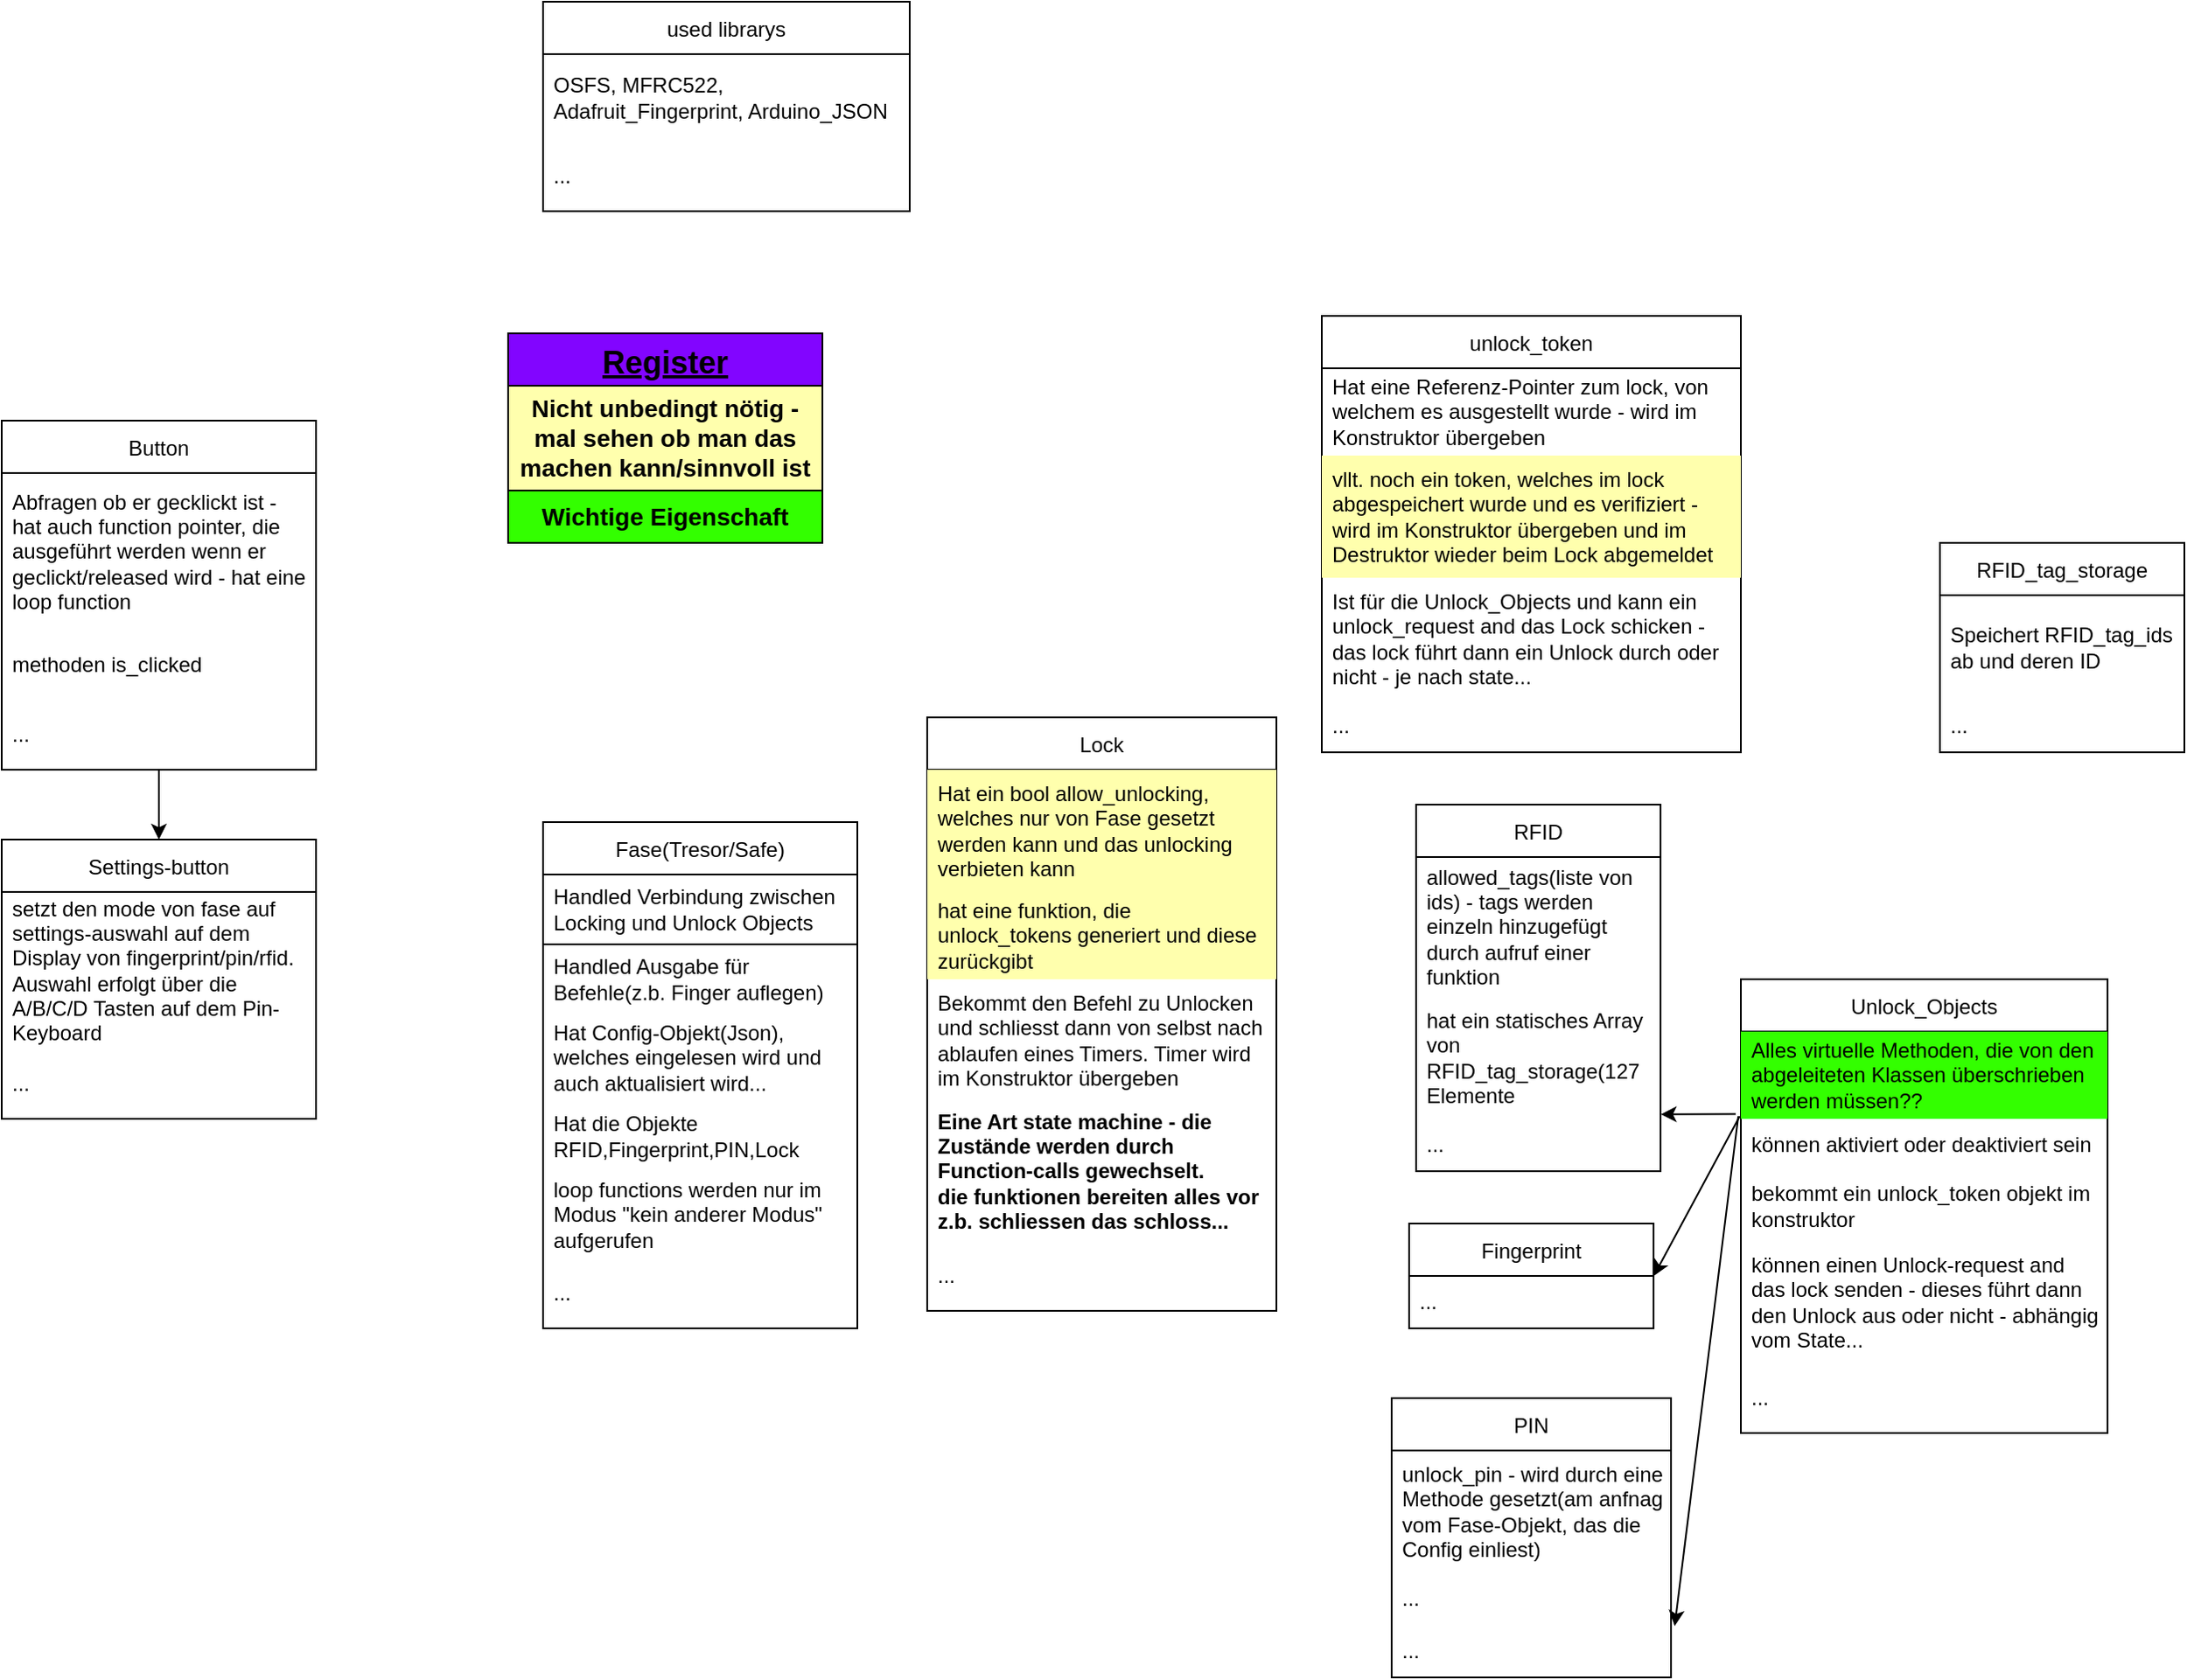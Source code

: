 <mxfile version="16.5.1" type="device" pages="2"><diagram id="ArTV9A8VsWT6kNYOoOH5" name="grobe Strukturierung"><mxGraphModel dx="1844" dy="1810" grid="1" gridSize="10" guides="1" tooltips="1" connect="1" arrows="1" fold="1" page="1" pageScale="1" pageWidth="827" pageHeight="1169" math="0" shadow="0"><root><mxCell id="0"/><mxCell id="1" parent="0"/><mxCell id="092Pz3nQ2Fx21oM5xHP8-6" value="" style="endArrow=classic;html=1;rounded=0;exitX=-0.014;exitY=-0.09;exitDx=0;exitDy=0;entryX=1.001;entryY=-0.087;entryDx=0;entryDy=0;entryPerimeter=0;exitPerimeter=0;" parent="1" source="092Pz3nQ2Fx21oM5xHP8-36" target="092Pz3nQ2Fx21oM5xHP8-22" edge="1"><mxGeometry width="50" height="50" relative="1" as="geometry"><mxPoint x="736" y="430" as="sourcePoint"/><mxPoint x="616" y="350" as="targetPoint"/></mxGeometry></mxCell><mxCell id="092Pz3nQ2Fx21oM5xHP8-7" value="" style="endArrow=classic;html=1;rounded=0;entryX=1.001;entryY=0;entryDx=0;entryDy=0;exitX=-0.003;exitY=-0.05;exitDx=0;exitDy=0;entryPerimeter=0;exitPerimeter=0;" parent="1" source="092Pz3nQ2Fx21oM5xHP8-36" target="092Pz3nQ2Fx21oM5xHP8-27" edge="1"><mxGeometry width="50" height="50" relative="1" as="geometry"><mxPoint x="736" y="430" as="sourcePoint"/><mxPoint x="616" y="430" as="targetPoint"/></mxGeometry></mxCell><mxCell id="092Pz3nQ2Fx21oM5xHP8-8" value="" style="endArrow=classic;html=1;rounded=0;exitX=-0.007;exitY=-0.05;exitDx=0;exitDy=0;entryX=1.013;entryY=0.02;entryDx=0;entryDy=0;entryPerimeter=0;exitPerimeter=0;" parent="1" source="092Pz3nQ2Fx21oM5xHP8-36" target="092Pz3nQ2Fx21oM5xHP8-29" edge="1"><mxGeometry width="50" height="50" relative="1" as="geometry"><mxPoint x="736" y="430" as="sourcePoint"/><mxPoint x="616" y="510" as="targetPoint"/></mxGeometry></mxCell><mxCell id="092Pz3nQ2Fx21oM5xHP8-16" value="Fase(Tresor/Safe)" style="swimlane;fontStyle=0;childLayout=stackLayout;horizontal=1;startSize=30;horizontalStack=0;resizeParent=1;resizeParentMax=0;resizeLast=0;collapsible=1;marginBottom=0;" parent="1" vertex="1"><mxGeometry x="50" y="310" width="180" height="290" as="geometry"/></mxCell><mxCell id="092Pz3nQ2Fx21oM5xHP8-17" value="Handled Verbindung zwischen Locking und Unlock Objects" style="text;strokeColor=default;fillColor=none;align=left;verticalAlign=middle;spacingLeft=4;spacingRight=4;overflow=hidden;points=[[0,0.5],[1,0.5]];portConstraint=eastwest;rotatable=0;whiteSpace=wrap;direction=east;" parent="092Pz3nQ2Fx21oM5xHP8-16" vertex="1"><mxGeometry y="30" width="180" height="40" as="geometry"/></mxCell><mxCell id="092Pz3nQ2Fx21oM5xHP8-18" value="Handled Ausgabe für Befehle(z.b. Finger auflegen)" style="text;strokeColor=none;fillColor=none;align=left;verticalAlign=middle;spacingLeft=4;spacingRight=4;overflow=hidden;points=[[0,0.5],[1,0.5]];portConstraint=eastwest;rotatable=0;labelBorderColor=none;labelBackgroundColor=none;whiteSpace=wrap;" parent="092Pz3nQ2Fx21oM5xHP8-16" vertex="1"><mxGeometry y="70" width="180" height="40" as="geometry"/></mxCell><mxCell id="092Pz3nQ2Fx21oM5xHP8-69" value="Hat Config-Objekt(Json), welches eingelesen wird und  auch aktualisiert wird..." style="text;strokeColor=none;fillColor=none;align=left;verticalAlign=middle;spacingLeft=4;spacingRight=4;overflow=hidden;points=[[0,0.5],[1,0.5]];portConstraint=eastwest;rotatable=0;labelBorderColor=none;labelBackgroundColor=none;whiteSpace=wrap;" parent="092Pz3nQ2Fx21oM5xHP8-16" vertex="1"><mxGeometry y="110" width="180" height="50" as="geometry"/></mxCell><mxCell id="092Pz3nQ2Fx21oM5xHP8-71" value="Hat die Objekte RFID,Fingerprint,PIN,Lock" style="text;strokeColor=none;fillColor=none;align=left;verticalAlign=middle;spacingLeft=4;spacingRight=4;overflow=hidden;points=[[0,0.5],[1,0.5]];portConstraint=eastwest;rotatable=0;labelBorderColor=none;labelBackgroundColor=none;whiteSpace=wrap;" parent="092Pz3nQ2Fx21oM5xHP8-16" vertex="1"><mxGeometry y="160" width="180" height="40" as="geometry"/></mxCell><mxCell id="MorqEqK4jcSv_eMc3jNX-2" value="loop functions werden nur im Modus &quot;kein anderer Modus&quot; aufgerufen" style="text;strokeColor=none;fillColor=none;align=left;verticalAlign=middle;spacingLeft=4;spacingRight=4;overflow=hidden;points=[[0,0.5],[1,0.5]];portConstraint=eastwest;rotatable=0;labelBorderColor=none;labelBackgroundColor=none;whiteSpace=wrap;" vertex="1" parent="092Pz3nQ2Fx21oM5xHP8-16"><mxGeometry y="200" width="180" height="50" as="geometry"/></mxCell><mxCell id="092Pz3nQ2Fx21oM5xHP8-70" value="..." style="text;strokeColor=none;fillColor=none;align=left;verticalAlign=middle;spacingLeft=4;spacingRight=4;overflow=hidden;points=[[0,0.5],[1,0.5]];portConstraint=eastwest;rotatable=0;labelBorderColor=none;labelBackgroundColor=none;whiteSpace=wrap;" parent="092Pz3nQ2Fx21oM5xHP8-16" vertex="1"><mxGeometry y="250" width="180" height="40" as="geometry"/></mxCell><mxCell id="092Pz3nQ2Fx21oM5xHP8-21" value="RFID" style="swimlane;fontStyle=0;childLayout=stackLayout;horizontal=1;startSize=30;horizontalStack=0;resizeParent=1;resizeParentMax=0;resizeLast=0;collapsible=1;marginBottom=0;" parent="1" vertex="1"><mxGeometry x="550" y="300" width="140" height="210" as="geometry"/></mxCell><mxCell id="092Pz3nQ2Fx21oM5xHP8-66" value="allowed_tags(liste von ids) - tags werden einzeln hinzugefügt durch aufruf einer funktion" style="text;strokeColor=none;fillColor=none;align=left;verticalAlign=middle;spacingLeft=4;spacingRight=4;overflow=hidden;points=[[0,0.5],[1,0.5]];portConstraint=eastwest;rotatable=0;whiteSpace=wrap;" parent="092Pz3nQ2Fx21oM5xHP8-21" vertex="1"><mxGeometry y="30" width="140" height="80" as="geometry"/></mxCell><mxCell id="dAs-uPM828F7djGv5tqL-4" value="hat ein statisches Array von RFID_tag_storage(127 Elemente" style="text;strokeColor=none;fillColor=none;align=left;verticalAlign=middle;spacingLeft=4;spacingRight=4;overflow=hidden;points=[[0,0.5],[1,0.5]];portConstraint=eastwest;rotatable=0;whiteSpace=wrap;" parent="092Pz3nQ2Fx21oM5xHP8-21" vertex="1"><mxGeometry y="110" width="140" height="70" as="geometry"/></mxCell><mxCell id="092Pz3nQ2Fx21oM5xHP8-22" value="..." style="text;strokeColor=none;fillColor=none;align=left;verticalAlign=middle;spacingLeft=4;spacingRight=4;overflow=hidden;points=[[0,0.5],[1,0.5]];portConstraint=eastwest;rotatable=0;whiteSpace=wrap;" parent="092Pz3nQ2Fx21oM5xHP8-21" vertex="1"><mxGeometry y="180" width="140" height="30" as="geometry"/></mxCell><mxCell id="092Pz3nQ2Fx21oM5xHP8-26" value="Fingerprint" style="swimlane;fontStyle=0;childLayout=stackLayout;horizontal=1;startSize=30;horizontalStack=0;resizeParent=1;resizeParentMax=0;resizeLast=0;collapsible=1;marginBottom=0;swimlaneFillColor=none;gradientColor=none;" parent="1" vertex="1"><mxGeometry x="546" y="540" width="140" height="60" as="geometry"/></mxCell><mxCell id="092Pz3nQ2Fx21oM5xHP8-27" value="..." style="text;strokeColor=none;fillColor=none;align=left;verticalAlign=middle;spacingLeft=4;spacingRight=4;overflow=hidden;points=[[0,0.5],[1,0.5]];portConstraint=eastwest;rotatable=0;whiteSpace=wrap;" parent="092Pz3nQ2Fx21oM5xHP8-26" vertex="1"><mxGeometry y="30" width="140" height="30" as="geometry"/></mxCell><mxCell id="092Pz3nQ2Fx21oM5xHP8-28" value="PIN" style="swimlane;fontStyle=0;childLayout=stackLayout;horizontal=1;startSize=30;horizontalStack=0;resizeParent=1;resizeParentMax=0;resizeLast=0;collapsible=1;marginBottom=0;" parent="1" vertex="1"><mxGeometry x="536" y="640" width="160" height="160" as="geometry"/></mxCell><mxCell id="092Pz3nQ2Fx21oM5xHP8-67" value="unlock_pin - wird durch eine Methode gesetzt(am anfnag vom Fase-Objekt, das die Config einliest)" style="text;strokeColor=none;fillColor=none;align=left;verticalAlign=middle;spacingLeft=4;spacingRight=4;overflow=hidden;points=[[0,0.5],[1,0.5]];portConstraint=eastwest;rotatable=0;whiteSpace=wrap;" parent="092Pz3nQ2Fx21oM5xHP8-28" vertex="1"><mxGeometry y="30" width="160" height="70" as="geometry"/></mxCell><mxCell id="MorqEqK4jcSv_eMc3jNX-1" value="..." style="text;strokeColor=none;fillColor=none;align=left;verticalAlign=middle;spacingLeft=4;spacingRight=4;overflow=hidden;points=[[0,0.5],[1,0.5]];portConstraint=eastwest;rotatable=0;whiteSpace=wrap;" vertex="1" parent="092Pz3nQ2Fx21oM5xHP8-28"><mxGeometry y="100" width="160" height="30" as="geometry"/></mxCell><mxCell id="092Pz3nQ2Fx21oM5xHP8-29" value="..." style="text;strokeColor=none;fillColor=none;align=left;verticalAlign=middle;spacingLeft=4;spacingRight=4;overflow=hidden;points=[[0,0.5],[1,0.5]];portConstraint=eastwest;rotatable=0;whiteSpace=wrap;" parent="092Pz3nQ2Fx21oM5xHP8-28" vertex="1"><mxGeometry y="130" width="160" height="30" as="geometry"/></mxCell><mxCell id="092Pz3nQ2Fx21oM5xHP8-30" value="Lock" style="swimlane;fontStyle=0;childLayout=stackLayout;horizontal=1;startSize=30;horizontalStack=0;resizeParent=1;resizeParentMax=0;resizeLast=0;collapsible=1;marginBottom=0;" parent="1" vertex="1"><mxGeometry x="270" y="250" width="200" height="340" as="geometry"/></mxCell><mxCell id="092Pz3nQ2Fx21oM5xHP8-44" value="Hat ein bool allow_unlocking, welches nur von Fase gesetzt werden kann und das unlocking verbieten kann" style="text;strokeColor=none;fillColor=#FFFFAD;align=left;verticalAlign=middle;spacingLeft=4;spacingRight=4;overflow=hidden;points=[[0,0.5],[1,0.5]];portConstraint=eastwest;rotatable=0;labelBorderColor=none;labelBackgroundColor=none;whiteSpace=wrap;fontStyle=0;fontColor=#000000;" parent="092Pz3nQ2Fx21oM5xHP8-30" vertex="1"><mxGeometry y="30" width="200" height="70" as="geometry"/></mxCell><mxCell id="092Pz3nQ2Fx21oM5xHP8-54" value="hat eine funktion, die unlock_tokens generiert und diese zurückgibt" style="text;strokeColor=none;fillColor=#FFFFAD;align=left;verticalAlign=middle;spacingLeft=4;spacingRight=4;overflow=hidden;points=[[0,0.5],[1,0.5]];portConstraint=eastwest;rotatable=0;labelBorderColor=none;labelBackgroundColor=none;whiteSpace=wrap;gradientColor=none;rounded=0;shadow=0;sketch=0;glass=0;fontColor=#000000;" parent="092Pz3nQ2Fx21oM5xHP8-30" vertex="1"><mxGeometry y="100" width="200" height="50" as="geometry"/></mxCell><mxCell id="092Pz3nQ2Fx21oM5xHP8-31" value="Bekommt den Befehl zu Unlocken und schliesst dann von selbst nach ablaufen eines Timers. Timer wird im Konstruktor übergeben" style="text;strokeColor=none;fillColor=none;align=left;verticalAlign=middle;spacingLeft=4;spacingRight=4;overflow=hidden;points=[[0,0.5],[1,0.5]];portConstraint=eastwest;rotatable=0;whiteSpace=wrap;" parent="092Pz3nQ2Fx21oM5xHP8-30" vertex="1"><mxGeometry y="150" width="200" height="70" as="geometry"/></mxCell><mxCell id="092Pz3nQ2Fx21oM5xHP8-32" value="Eine Art state machine - die Zustände werden durch Function-calls gewechselt.&#10;die funktionen bereiten alles vor z.b. schliessen das schloss..." style="text;strokeColor=none;fillColor=none;align=left;verticalAlign=middle;spacingLeft=4;spacingRight=4;overflow=hidden;points=[[0,0.5],[1,0.5]];portConstraint=eastwest;rotatable=0;whiteSpace=wrap;rounded=0;glass=0;labelBorderColor=none;fontStyle=1" parent="092Pz3nQ2Fx21oM5xHP8-30" vertex="1"><mxGeometry y="220" width="200" height="80" as="geometry"/></mxCell><mxCell id="092Pz3nQ2Fx21oM5xHP8-41" value="..." style="text;strokeColor=none;fillColor=none;align=left;verticalAlign=middle;spacingLeft=4;spacingRight=4;overflow=hidden;points=[[0,0.5],[1,0.5]];portConstraint=eastwest;rotatable=0;labelBorderColor=none;labelBackgroundColor=none;whiteSpace=wrap;" parent="092Pz3nQ2Fx21oM5xHP8-30" vertex="1"><mxGeometry y="300" width="200" height="40" as="geometry"/></mxCell><mxCell id="092Pz3nQ2Fx21oM5xHP8-34" value="Unlock_Objects" style="swimlane;fontStyle=0;childLayout=stackLayout;horizontal=1;startSize=30;horizontalStack=0;resizeParent=1;resizeParentMax=0;resizeLast=0;collapsible=1;marginBottom=0;" parent="1" vertex="1"><mxGeometry x="736" y="400" width="210" height="260" as="geometry"/></mxCell><mxCell id="092Pz3nQ2Fx21oM5xHP8-73" value="Alles virtuelle Methoden, die von den abgeleiteten Klassen überschrieben werden müssen??" style="text;strokeColor=none;fillColor=#33FF00;align=left;verticalAlign=middle;spacingLeft=4;spacingRight=4;overflow=hidden;points=[[0,0.5],[1,0.5]];portConstraint=eastwest;rotatable=0;labelBorderColor=none;labelBackgroundColor=none;whiteSpace=wrap;fontColor=#000000;" parent="092Pz3nQ2Fx21oM5xHP8-34" vertex="1"><mxGeometry y="30" width="210" height="50" as="geometry"/></mxCell><mxCell id="092Pz3nQ2Fx21oM5xHP8-36" value="können aktiviert oder deaktiviert sein" style="text;strokeColor=none;fillColor=none;align=left;verticalAlign=middle;spacingLeft=4;spacingRight=4;overflow=hidden;points=[[0,0.5],[1,0.5]];portConstraint=eastwest;rotatable=0;labelBorderColor=none;labelBackgroundColor=none;whiteSpace=wrap;" parent="092Pz3nQ2Fx21oM5xHP8-34" vertex="1"><mxGeometry y="80" width="210" height="30" as="geometry"/></mxCell><mxCell id="092Pz3nQ2Fx21oM5xHP8-40" value="bekommt ein unlock_token objekt im konstruktor" style="text;strokeColor=none;fillColor=none;align=left;verticalAlign=middle;spacingLeft=4;spacingRight=4;overflow=hidden;points=[[0,0.5],[1,0.5]];portConstraint=eastwest;rotatable=0;labelBorderColor=none;labelBackgroundColor=none;whiteSpace=wrap;" parent="092Pz3nQ2Fx21oM5xHP8-34" vertex="1"><mxGeometry y="110" width="210" height="40" as="geometry"/></mxCell><mxCell id="092Pz3nQ2Fx21oM5xHP8-38" value="können einen Unlock-request and das lock senden - dieses führt dann den Unlock aus oder nicht - abhängig vom State..." style="text;strokeColor=none;fillColor=none;align=left;verticalAlign=middle;spacingLeft=4;spacingRight=4;overflow=hidden;points=[[0,0.5],[1,0.5]];portConstraint=eastwest;rotatable=0;labelBorderColor=none;labelBackgroundColor=none;whiteSpace=wrap;" parent="092Pz3nQ2Fx21oM5xHP8-34" vertex="1"><mxGeometry y="150" width="210" height="70" as="geometry"/></mxCell><mxCell id="092Pz3nQ2Fx21oM5xHP8-39" value="..." style="text;strokeColor=none;fillColor=none;align=left;verticalAlign=middle;spacingLeft=4;spacingRight=4;overflow=hidden;points=[[0,0.5],[1,0.5]];portConstraint=eastwest;rotatable=0;labelBorderColor=none;labelBackgroundColor=none;whiteSpace=wrap;" parent="092Pz3nQ2Fx21oM5xHP8-34" vertex="1"><mxGeometry y="220" width="210" height="40" as="geometry"/></mxCell><mxCell id="092Pz3nQ2Fx21oM5xHP8-46" value="unlock_token" style="swimlane;fontStyle=0;childLayout=stackLayout;horizontal=1;startSize=30;horizontalStack=0;resizeParent=1;resizeParentMax=0;resizeLast=0;collapsible=1;marginBottom=0;rounded=0;glass=0;labelBackgroundColor=none;labelBorderColor=none;fontFamily=Helvetica;fontSize=12;fontColor=default;strokeColor=default;fillColor=none;gradientColor=none;html=0;" parent="1" vertex="1"><mxGeometry x="496" y="20" width="240" height="250" as="geometry"/></mxCell><mxCell id="092Pz3nQ2Fx21oM5xHP8-52" value="Hat eine Referenz-Pointer zum lock, von welchem es ausgestellt wurde - wird im Konstruktor übergeben" style="text;strokeColor=none;fillColor=none;align=left;verticalAlign=middle;spacingLeft=4;spacingRight=4;overflow=hidden;points=[[0,0.5],[1,0.5]];portConstraint=eastwest;rotatable=0;whiteSpace=wrap;" parent="092Pz3nQ2Fx21oM5xHP8-46" vertex="1"><mxGeometry y="30" width="240" height="50" as="geometry"/></mxCell><mxCell id="092Pz3nQ2Fx21oM5xHP8-53" value="vllt. noch ein token, welches im lock abgespeichert wurde und es verifiziert - wird im Konstruktor übergeben und im Destruktor wieder beim Lock abgemeldet" style="text;strokeColor=none;fillColor=#FFFFAD;align=left;verticalAlign=middle;spacingLeft=4;spacingRight=4;overflow=hidden;points=[[0,0.5],[1,0.5]];portConstraint=eastwest;rotatable=0;whiteSpace=wrap;gradientColor=none;gradientDirection=radial;fontColor=#000000;" parent="092Pz3nQ2Fx21oM5xHP8-46" vertex="1"><mxGeometry y="80" width="240" height="70" as="geometry"/></mxCell><mxCell id="092Pz3nQ2Fx21oM5xHP8-50" value="Ist für die Unlock_Objects und kann ein unlock_request and das Lock schicken - das lock führt dann ein Unlock durch oder nicht - je nach state..." style="text;strokeColor=none;fillColor=none;align=left;verticalAlign=middle;spacingLeft=4;spacingRight=4;overflow=hidden;points=[[0,0.5],[1,0.5]];portConstraint=eastwest;rotatable=0;whiteSpace=wrap;" parent="092Pz3nQ2Fx21oM5xHP8-46" vertex="1"><mxGeometry y="150" width="240" height="70" as="geometry"/></mxCell><mxCell id="092Pz3nQ2Fx21oM5xHP8-51" value="..." style="text;strokeColor=none;fillColor=none;align=left;verticalAlign=middle;spacingLeft=4;spacingRight=4;overflow=hidden;points=[[0,0.5],[1,0.5]];portConstraint=eastwest;rotatable=0;whiteSpace=wrap;" parent="092Pz3nQ2Fx21oM5xHP8-46" vertex="1"><mxGeometry y="220" width="240" height="30" as="geometry"/></mxCell><mxCell id="092Pz3nQ2Fx21oM5xHP8-62" value="Register" style="swimlane;fontStyle=5;childLayout=stackLayout;horizontal=1;startSize=30;horizontalStack=0;resizeParent=1;resizeParentMax=0;resizeLast=0;collapsible=1;marginBottom=0;rounded=0;glass=0;labelBackgroundColor=none;labelBorderColor=none;fontFamily=Helvetica;fontSize=18;fontColor=#000000;strokeColor=default;fillColor=#8205FF;gradientColor=none;gradientDirection=radial;html=0;" parent="1" vertex="1"><mxGeometry x="30" y="30" width="180" height="120" as="geometry"/></mxCell><mxCell id="092Pz3nQ2Fx21oM5xHP8-55" value="Nicht unbedingt nötig - mal sehen ob man das machen kann/sinnvoll ist" style="rounded=0;whiteSpace=wrap;html=1;glass=0;labelBackgroundColor=none;labelBorderColor=none;fontFamily=Helvetica;fontSize=14;fontColor=#030303;strokeColor=default;fillColor=#FFFFAD;gradientColor=none;gradientDirection=radial;fontStyle=1;collapsible=0;resizable=1;expand=1;resizeHeight=0;dropTarget=0;container=0;snapToPoint=0;labelPadding=0;overflow=hidden;absoluteArcSize=0;imageAspect=1;autosize=1;" parent="092Pz3nQ2Fx21oM5xHP8-62" vertex="1"><mxGeometry y="30" width="180" height="60" as="geometry"/></mxCell><mxCell id="092Pz3nQ2Fx21oM5xHP8-74" value="Wichtige Eigenschaft" style="rounded=0;whiteSpace=wrap;html=1;glass=0;labelBackgroundColor=none;labelBorderColor=none;fontFamily=Helvetica;fontSize=14;fontColor=#000000;strokeColor=default;fillColor=#33FF00;gradientColor=none;gradientDirection=radial;fontStyle=1;collapsible=0;resizable=1;expand=1;resizeHeight=0;dropTarget=0;container=0;snapToPoint=0;labelPadding=0;overflow=hidden;absoluteArcSize=0;imageAspect=1;autosize=1;" parent="092Pz3nQ2Fx21oM5xHP8-62" vertex="1"><mxGeometry y="90" width="180" height="30" as="geometry"/></mxCell><mxCell id="dAs-uPM828F7djGv5tqL-1" value="RFID_tag_storage" style="swimlane;fontStyle=0;childLayout=stackLayout;horizontal=1;startSize=30;horizontalStack=0;resizeParent=1;resizeParentMax=0;resizeLast=0;collapsible=1;marginBottom=0;" parent="1" vertex="1"><mxGeometry x="850" y="150" width="140" height="120" as="geometry"/></mxCell><mxCell id="dAs-uPM828F7djGv5tqL-2" value="Speichert RFID_tag_ids ab und deren ID" style="text;strokeColor=none;fillColor=none;align=left;verticalAlign=middle;spacingLeft=4;spacingRight=4;overflow=hidden;points=[[0,0.5],[1,0.5]];portConstraint=eastwest;rotatable=0;whiteSpace=wrap;" parent="dAs-uPM828F7djGv5tqL-1" vertex="1"><mxGeometry y="30" width="140" height="60" as="geometry"/></mxCell><mxCell id="dAs-uPM828F7djGv5tqL-3" value="..." style="text;strokeColor=none;fillColor=none;align=left;verticalAlign=middle;spacingLeft=4;spacingRight=4;overflow=hidden;points=[[0,0.5],[1,0.5]];portConstraint=eastwest;rotatable=0;whiteSpace=wrap;" parent="dAs-uPM828F7djGv5tqL-1" vertex="1"><mxGeometry y="90" width="140" height="30" as="geometry"/></mxCell><mxCell id="MorqEqK4jcSv_eMc3jNX-17" style="edgeStyle=orthogonalEdgeStyle;rounded=0;orthogonalLoop=1;jettySize=auto;html=1;fontColor=#000000;" edge="1" parent="1" source="MorqEqK4jcSv_eMc3jNX-4" target="MorqEqK4jcSv_eMc3jNX-13"><mxGeometry relative="1" as="geometry"/></mxCell><mxCell id="MorqEqK4jcSv_eMc3jNX-4" value="Button" style="swimlane;fontStyle=0;childLayout=stackLayout;horizontal=1;startSize=30;horizontalStack=0;resizeParent=1;resizeParentMax=0;resizeLast=0;collapsible=1;marginBottom=0;" vertex="1" parent="1"><mxGeometry x="-260" y="80" width="180" height="200" as="geometry"/></mxCell><mxCell id="MorqEqK4jcSv_eMc3jNX-12" value="Abfragen ob er gecklickt ist - hat auch function pointer, die ausgeführt werden wenn er geclickt/released wird - hat eine loop function" style="text;strokeColor=none;fillColor=none;align=left;verticalAlign=middle;spacingLeft=4;spacingRight=4;overflow=hidden;points=[[0,0.5],[1,0.5]];portConstraint=eastwest;rotatable=0;labelBorderColor=none;labelBackgroundColor=none;whiteSpace=wrap;" vertex="1" parent="MorqEqK4jcSv_eMc3jNX-4"><mxGeometry y="30" width="180" height="90" as="geometry"/></mxCell><mxCell id="MorqEqK4jcSv_eMc3jNX-11" value="methoden is_clicked" style="text;strokeColor=none;fillColor=none;align=left;verticalAlign=middle;spacingLeft=4;spacingRight=4;overflow=hidden;points=[[0,0.5],[1,0.5]];portConstraint=eastwest;rotatable=0;labelBorderColor=none;labelBackgroundColor=none;whiteSpace=wrap;" vertex="1" parent="MorqEqK4jcSv_eMc3jNX-4"><mxGeometry y="120" width="180" height="40" as="geometry"/></mxCell><mxCell id="MorqEqK4jcSv_eMc3jNX-10" value="..." style="text;strokeColor=none;fillColor=none;align=left;verticalAlign=middle;spacingLeft=4;spacingRight=4;overflow=hidden;points=[[0,0.5],[1,0.5]];portConstraint=eastwest;rotatable=0;labelBorderColor=none;labelBackgroundColor=none;whiteSpace=wrap;" vertex="1" parent="MorqEqK4jcSv_eMc3jNX-4"><mxGeometry y="160" width="180" height="40" as="geometry"/></mxCell><mxCell id="MorqEqK4jcSv_eMc3jNX-13" value="Settings-button" style="swimlane;fontStyle=0;childLayout=stackLayout;horizontal=1;startSize=30;horizontalStack=0;resizeParent=1;resizeParentMax=0;resizeLast=0;collapsible=1;marginBottom=0;" vertex="1" parent="1"><mxGeometry x="-260" y="320" width="180" height="160" as="geometry"/></mxCell><mxCell id="MorqEqK4jcSv_eMc3jNX-18" value="setzt den mode von fase auf settings-auswahl auf dem Display von fingerprint/pin/rfid. Auswahl erfolgt über die A/B/C/D Tasten auf dem Pin-Keyboard" style="text;strokeColor=none;fillColor=none;align=left;verticalAlign=middle;spacingLeft=4;spacingRight=4;overflow=hidden;points=[[0,0.5],[1,0.5]];portConstraint=eastwest;rotatable=0;labelBorderColor=none;labelBackgroundColor=none;whiteSpace=wrap;" vertex="1" parent="MorqEqK4jcSv_eMc3jNX-13"><mxGeometry y="30" width="180" height="90" as="geometry"/></mxCell><mxCell id="MorqEqK4jcSv_eMc3jNX-16" value="..." style="text;strokeColor=none;fillColor=none;align=left;verticalAlign=middle;spacingLeft=4;spacingRight=4;overflow=hidden;points=[[0,0.5],[1,0.5]];portConstraint=eastwest;rotatable=0;labelBorderColor=none;labelBackgroundColor=none;whiteSpace=wrap;" vertex="1" parent="MorqEqK4jcSv_eMc3jNX-13"><mxGeometry y="120" width="180" height="40" as="geometry"/></mxCell><mxCell id="MorqEqK4jcSv_eMc3jNX-20" value="used librarys" style="swimlane;fontStyle=0;childLayout=stackLayout;horizontal=1;startSize=30;horizontalStack=0;resizeParent=1;resizeParentMax=0;resizeLast=0;collapsible=1;marginBottom=0;" vertex="1" parent="1"><mxGeometry x="50" y="-160" width="210" height="120" as="geometry"/></mxCell><mxCell id="MorqEqK4jcSv_eMc3jNX-23" value="OSFS, MFRC522, Adafruit_Fingerprint, Arduino_JSON" style="text;strokeColor=none;fillColor=none;align=left;verticalAlign=middle;spacingLeft=4;spacingRight=4;overflow=hidden;points=[[0,0.5],[1,0.5]];portConstraint=eastwest;rotatable=0;labelBorderColor=none;labelBackgroundColor=none;whiteSpace=wrap;" vertex="1" parent="MorqEqK4jcSv_eMc3jNX-20"><mxGeometry y="30" width="210" height="50" as="geometry"/></mxCell><mxCell id="MorqEqK4jcSv_eMc3jNX-22" value="..." style="text;strokeColor=none;fillColor=none;align=left;verticalAlign=middle;spacingLeft=4;spacingRight=4;overflow=hidden;points=[[0,0.5],[1,0.5]];portConstraint=eastwest;rotatable=0;labelBorderColor=none;labelBackgroundColor=none;whiteSpace=wrap;" vertex="1" parent="MorqEqK4jcSv_eMc3jNX-20"><mxGeometry y="80" width="210" height="40" as="geometry"/></mxCell></root></mxGraphModel></diagram><diagram id="VDMG37PZyGEpPnKvCVFp" name="UML-Klassen"><mxGraphModel dx="1038" dy="539" grid="1" gridSize="10" guides="1" tooltips="1" connect="1" arrows="1" fold="1" page="1" pageScale="1" pageWidth="827" pageHeight="1169" math="0" shadow="0"><root><mxCell id="WqmImjYucd8AKbmn7oWc-0"/><mxCell id="WqmImjYucd8AKbmn7oWc-1" parent="WqmImjYucd8AKbmn7oWc-0"/></root></mxGraphModel></diagram></mxfile>